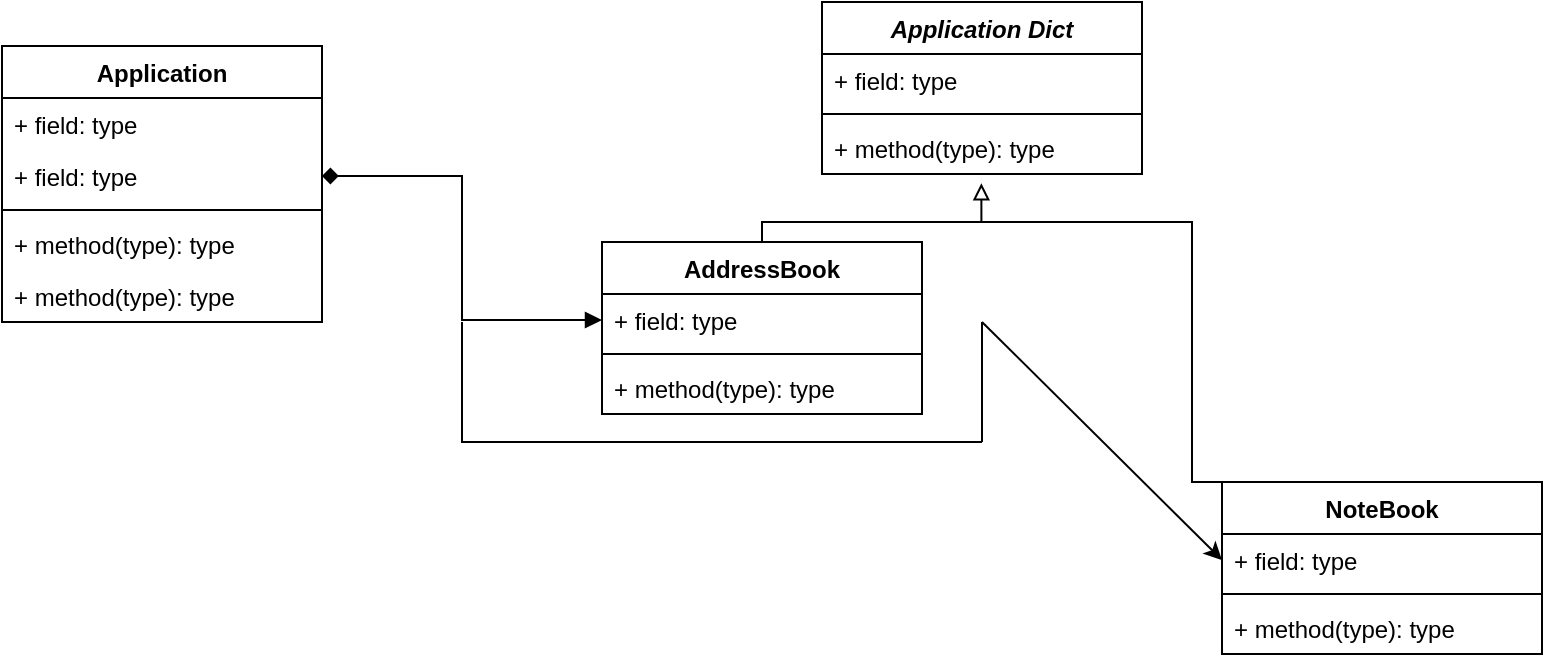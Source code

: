 <mxfile version="20.4.0" type="github">
  <diagram name="Page-1" id="e7e014a7-5840-1c2e-5031-d8a46d1fe8dd">
    <mxGraphModel dx="1038" dy="521" grid="1" gridSize="10" guides="1" tooltips="1" connect="1" arrows="1" fold="1" page="1" pageScale="1" pageWidth="1169" pageHeight="826" background="none" math="0" shadow="0">
      <root>
        <mxCell id="0" />
        <mxCell id="1" parent="0" />
        <mxCell id="ew4QoGXAWz818uTSKl9H-1" value="Application" style="swimlane;fontStyle=1;align=center;verticalAlign=top;childLayout=stackLayout;horizontal=1;startSize=26;horizontalStack=0;resizeParent=1;resizeParentMax=0;resizeLast=0;collapsible=1;marginBottom=0;" parent="1" vertex="1">
          <mxGeometry x="70" y="32" width="160" height="138" as="geometry">
            <mxRectangle x="170" y="70" width="100" height="30" as="alternateBounds" />
          </mxGeometry>
        </mxCell>
        <mxCell id="ew4QoGXAWz818uTSKl9H-2" value="+ field: type" style="text;strokeColor=none;fillColor=none;align=left;verticalAlign=top;spacingLeft=4;spacingRight=4;overflow=hidden;rotatable=0;points=[[0,0.5],[1,0.5]];portConstraint=eastwest;" parent="ew4QoGXAWz818uTSKl9H-1" vertex="1">
          <mxGeometry y="26" width="160" height="26" as="geometry" />
        </mxCell>
        <mxCell id="ew4QoGXAWz818uTSKl9H-6" value="+ field: type" style="text;strokeColor=none;fillColor=none;align=left;verticalAlign=top;spacingLeft=4;spacingRight=4;overflow=hidden;rotatable=0;points=[[0,0.5],[1,0.5]];portConstraint=eastwest;" parent="ew4QoGXAWz818uTSKl9H-1" vertex="1">
          <mxGeometry y="52" width="160" height="26" as="geometry" />
        </mxCell>
        <mxCell id="ew4QoGXAWz818uTSKl9H-3" value="" style="line;strokeWidth=1;fillColor=none;align=left;verticalAlign=middle;spacingTop=-1;spacingLeft=3;spacingRight=3;rotatable=0;labelPosition=right;points=[];portConstraint=eastwest;strokeColor=inherit;" parent="ew4QoGXAWz818uTSKl9H-1" vertex="1">
          <mxGeometry y="78" width="160" height="8" as="geometry" />
        </mxCell>
        <mxCell id="ew4QoGXAWz818uTSKl9H-4" value="+ method(type): type" style="text;strokeColor=none;fillColor=none;align=left;verticalAlign=top;spacingLeft=4;spacingRight=4;overflow=hidden;rotatable=0;points=[[0,0.5],[1,0.5]];portConstraint=eastwest;" parent="ew4QoGXAWz818uTSKl9H-1" vertex="1">
          <mxGeometry y="86" width="160" height="26" as="geometry" />
        </mxCell>
        <mxCell id="ew4QoGXAWz818uTSKl9H-5" value="+ method(type): type" style="text;strokeColor=none;fillColor=none;align=left;verticalAlign=top;spacingLeft=4;spacingRight=4;overflow=hidden;rotatable=0;points=[[0,0.5],[1,0.5]];portConstraint=eastwest;" parent="ew4QoGXAWz818uTSKl9H-1" vertex="1">
          <mxGeometry y="112" width="160" height="26" as="geometry" />
        </mxCell>
        <mxCell id="Lr8bVaTLKg5Y1Snkq9TG-1" value="Application Dict" style="swimlane;fontStyle=3;align=center;verticalAlign=top;childLayout=stackLayout;horizontal=1;startSize=26;horizontalStack=0;resizeParent=1;resizeParentMax=0;resizeLast=0;collapsible=1;marginBottom=0;" parent="1" vertex="1">
          <mxGeometry x="480" y="10" width="160" height="86" as="geometry" />
        </mxCell>
        <mxCell id="Lr8bVaTLKg5Y1Snkq9TG-2" value="+ field: type" style="text;strokeColor=none;fillColor=none;align=left;verticalAlign=top;spacingLeft=4;spacingRight=4;overflow=hidden;rotatable=0;points=[[0,0.5],[1,0.5]];portConstraint=eastwest;" parent="Lr8bVaTLKg5Y1Snkq9TG-1" vertex="1">
          <mxGeometry y="26" width="160" height="26" as="geometry" />
        </mxCell>
        <mxCell id="Lr8bVaTLKg5Y1Snkq9TG-3" value="" style="line;strokeWidth=1;fillColor=none;align=left;verticalAlign=middle;spacingTop=-1;spacingLeft=3;spacingRight=3;rotatable=0;labelPosition=right;points=[];portConstraint=eastwest;strokeColor=inherit;" parent="Lr8bVaTLKg5Y1Snkq9TG-1" vertex="1">
          <mxGeometry y="52" width="160" height="8" as="geometry" />
        </mxCell>
        <mxCell id="Lr8bVaTLKg5Y1Snkq9TG-4" value="+ method(type): type" style="text;strokeColor=none;fillColor=none;align=left;verticalAlign=top;spacingLeft=4;spacingRight=4;overflow=hidden;rotatable=0;points=[[0,0.5],[1,0.5]];portConstraint=eastwest;" parent="Lr8bVaTLKg5Y1Snkq9TG-1" vertex="1">
          <mxGeometry y="60" width="160" height="26" as="geometry" />
        </mxCell>
        <mxCell id="Lr8bVaTLKg5Y1Snkq9TG-24" style="edgeStyle=orthogonalEdgeStyle;rounded=0;orthogonalLoop=1;jettySize=auto;html=1;exitX=0.5;exitY=0;exitDx=0;exitDy=0;entryX=0.498;entryY=1.177;entryDx=0;entryDy=0;entryPerimeter=0;endArrow=block;endFill=0;" parent="1" source="Lr8bVaTLKg5Y1Snkq9TG-5" target="Lr8bVaTLKg5Y1Snkq9TG-4" edge="1">
          <mxGeometry relative="1" as="geometry">
            <Array as="points">
              <mxPoint x="450" y="120" />
              <mxPoint x="560" y="120" />
            </Array>
          </mxGeometry>
        </mxCell>
        <mxCell id="Lr8bVaTLKg5Y1Snkq9TG-5" value="AddressBook" style="swimlane;fontStyle=1;align=center;verticalAlign=top;childLayout=stackLayout;horizontal=1;startSize=26;horizontalStack=0;resizeParent=1;resizeParentMax=0;resizeLast=0;collapsible=1;marginBottom=0;" parent="1" vertex="1">
          <mxGeometry x="370" y="130" width="160" height="86" as="geometry" />
        </mxCell>
        <mxCell id="Lr8bVaTLKg5Y1Snkq9TG-6" value="+ field: type" style="text;strokeColor=none;fillColor=none;align=left;verticalAlign=top;spacingLeft=4;spacingRight=4;overflow=hidden;rotatable=0;points=[[0,0.5],[1,0.5]];portConstraint=eastwest;" parent="Lr8bVaTLKg5Y1Snkq9TG-5" vertex="1">
          <mxGeometry y="26" width="160" height="26" as="geometry" />
        </mxCell>
        <mxCell id="Lr8bVaTLKg5Y1Snkq9TG-7" value="" style="line;strokeWidth=1;fillColor=none;align=left;verticalAlign=middle;spacingTop=-1;spacingLeft=3;spacingRight=3;rotatable=0;labelPosition=right;points=[];portConstraint=eastwest;strokeColor=inherit;" parent="Lr8bVaTLKg5Y1Snkq9TG-5" vertex="1">
          <mxGeometry y="52" width="160" height="8" as="geometry" />
        </mxCell>
        <mxCell id="Lr8bVaTLKg5Y1Snkq9TG-8" value="+ method(type): type" style="text;strokeColor=none;fillColor=none;align=left;verticalAlign=top;spacingLeft=4;spacingRight=4;overflow=hidden;rotatable=0;points=[[0,0.5],[1,0.5]];portConstraint=eastwest;" parent="Lr8bVaTLKg5Y1Snkq9TG-5" vertex="1">
          <mxGeometry y="60" width="160" height="26" as="geometry" />
        </mxCell>
        <mxCell id="Lr8bVaTLKg5Y1Snkq9TG-25" style="rounded=0;orthogonalLoop=1;jettySize=auto;html=1;exitX=0.5;exitY=0;exitDx=0;exitDy=0;endArrow=none;endFill=0;edgeStyle=elbowEdgeStyle;" parent="1" source="Lr8bVaTLKg5Y1Snkq9TG-9" edge="1">
          <mxGeometry relative="1" as="geometry">
            <mxPoint x="560" y="120" as="targetPoint" />
            <Array as="points">
              <mxPoint x="665" y="320" />
            </Array>
          </mxGeometry>
        </mxCell>
        <mxCell id="Lr8bVaTLKg5Y1Snkq9TG-9" value="NoteBook" style="swimlane;fontStyle=1;align=center;verticalAlign=top;childLayout=stackLayout;horizontal=1;startSize=26;horizontalStack=0;resizeParent=1;resizeParentMax=0;resizeLast=0;collapsible=1;marginBottom=0;" parent="1" vertex="1">
          <mxGeometry x="680" y="250" width="160" height="86" as="geometry" />
        </mxCell>
        <mxCell id="Lr8bVaTLKg5Y1Snkq9TG-10" value="+ field: type" style="text;strokeColor=none;fillColor=none;align=left;verticalAlign=top;spacingLeft=4;spacingRight=4;overflow=hidden;rotatable=0;points=[[0,0.5],[1,0.5]];portConstraint=eastwest;" parent="Lr8bVaTLKg5Y1Snkq9TG-9" vertex="1">
          <mxGeometry y="26" width="160" height="26" as="geometry" />
        </mxCell>
        <mxCell id="Lr8bVaTLKg5Y1Snkq9TG-11" value="" style="line;strokeWidth=1;fillColor=none;align=left;verticalAlign=middle;spacingTop=-1;spacingLeft=3;spacingRight=3;rotatable=0;labelPosition=right;points=[];portConstraint=eastwest;strokeColor=inherit;" parent="Lr8bVaTLKg5Y1Snkq9TG-9" vertex="1">
          <mxGeometry y="52" width="160" height="8" as="geometry" />
        </mxCell>
        <mxCell id="Lr8bVaTLKg5Y1Snkq9TG-12" value="+ method(type): type" style="text;strokeColor=none;fillColor=none;align=left;verticalAlign=top;spacingLeft=4;spacingRight=4;overflow=hidden;rotatable=0;points=[[0,0.5],[1,0.5]];portConstraint=eastwest;" parent="Lr8bVaTLKg5Y1Snkq9TG-9" vertex="1">
          <mxGeometry y="60" width="160" height="26" as="geometry" />
        </mxCell>
        <mxCell id="Lr8bVaTLKg5Y1Snkq9TG-26" style="edgeStyle=elbowEdgeStyle;rounded=0;orthogonalLoop=1;jettySize=auto;html=1;entryX=0;entryY=0.5;entryDx=0;entryDy=0;endArrow=block;endFill=1;startArrow=diamond;startFill=1;" parent="1" target="Lr8bVaTLKg5Y1Snkq9TG-6" edge="1">
          <mxGeometry relative="1" as="geometry">
            <mxPoint x="230" y="97" as="sourcePoint" />
            <Array as="points">
              <mxPoint x="300" y="140" />
            </Array>
          </mxGeometry>
        </mxCell>
        <mxCell id="Lr8bVaTLKg5Y1Snkq9TG-31" value="" style="endArrow=none;html=1;rounded=0;elbow=vertical;" parent="1" edge="1">
          <mxGeometry width="50" height="50" relative="1" as="geometry">
            <mxPoint x="300" y="170" as="sourcePoint" />
            <mxPoint x="560" y="230" as="targetPoint" />
            <Array as="points">
              <mxPoint x="300" y="230" />
            </Array>
          </mxGeometry>
        </mxCell>
        <mxCell id="Lr8bVaTLKg5Y1Snkq9TG-32" value="" style="endArrow=none;html=1;rounded=0;elbow=vertical;" parent="1" edge="1">
          <mxGeometry width="50" height="50" relative="1" as="geometry">
            <mxPoint x="560" y="230" as="sourcePoint" />
            <mxPoint x="560" y="170" as="targetPoint" />
          </mxGeometry>
        </mxCell>
        <mxCell id="Lr8bVaTLKg5Y1Snkq9TG-33" value="" style="endArrow=classic;html=1;rounded=0;elbow=vertical;entryX=0;entryY=0.5;entryDx=0;entryDy=0;" parent="1" target="Lr8bVaTLKg5Y1Snkq9TG-10" edge="1">
          <mxGeometry width="50" height="50" relative="1" as="geometry">
            <mxPoint x="560" y="170" as="sourcePoint" />
            <mxPoint x="570" y="150" as="targetPoint" />
          </mxGeometry>
        </mxCell>
      </root>
    </mxGraphModel>
  </diagram>
</mxfile>
